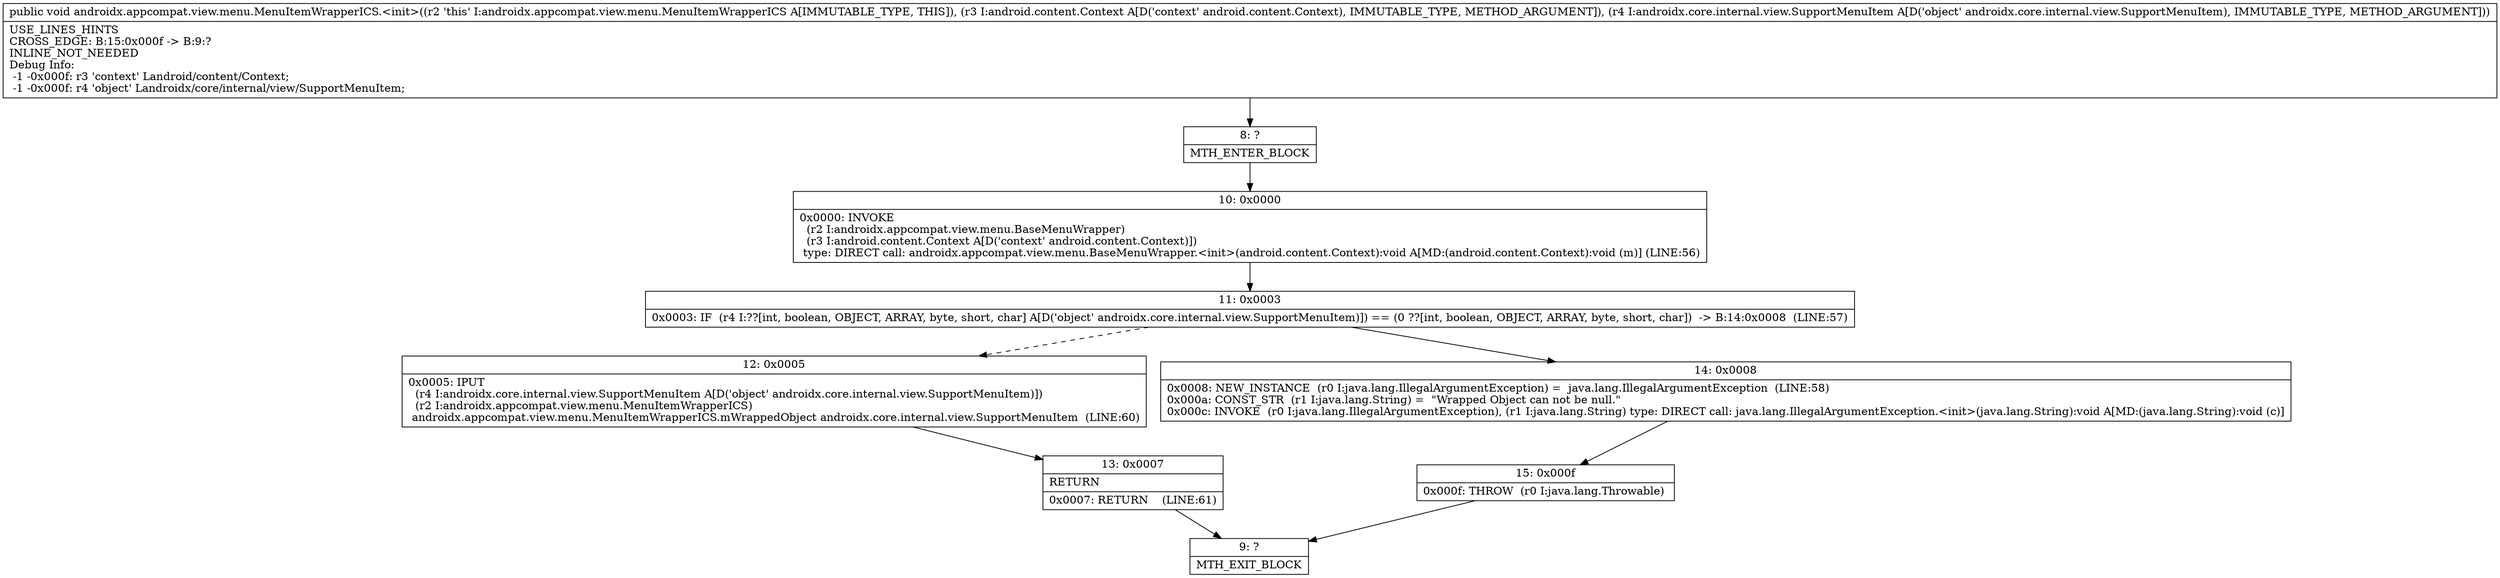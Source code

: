 digraph "CFG forandroidx.appcompat.view.menu.MenuItemWrapperICS.\<init\>(Landroid\/content\/Context;Landroidx\/core\/internal\/view\/SupportMenuItem;)V" {
Node_8 [shape=record,label="{8\:\ ?|MTH_ENTER_BLOCK\l}"];
Node_10 [shape=record,label="{10\:\ 0x0000|0x0000: INVOKE  \l  (r2 I:androidx.appcompat.view.menu.BaseMenuWrapper)\l  (r3 I:android.content.Context A[D('context' android.content.Context)])\l type: DIRECT call: androidx.appcompat.view.menu.BaseMenuWrapper.\<init\>(android.content.Context):void A[MD:(android.content.Context):void (m)] (LINE:56)\l}"];
Node_11 [shape=record,label="{11\:\ 0x0003|0x0003: IF  (r4 I:??[int, boolean, OBJECT, ARRAY, byte, short, char] A[D('object' androidx.core.internal.view.SupportMenuItem)]) == (0 ??[int, boolean, OBJECT, ARRAY, byte, short, char])  \-\> B:14:0x0008  (LINE:57)\l}"];
Node_12 [shape=record,label="{12\:\ 0x0005|0x0005: IPUT  \l  (r4 I:androidx.core.internal.view.SupportMenuItem A[D('object' androidx.core.internal.view.SupportMenuItem)])\l  (r2 I:androidx.appcompat.view.menu.MenuItemWrapperICS)\l androidx.appcompat.view.menu.MenuItemWrapperICS.mWrappedObject androidx.core.internal.view.SupportMenuItem  (LINE:60)\l}"];
Node_13 [shape=record,label="{13\:\ 0x0007|RETURN\l|0x0007: RETURN    (LINE:61)\l}"];
Node_9 [shape=record,label="{9\:\ ?|MTH_EXIT_BLOCK\l}"];
Node_14 [shape=record,label="{14\:\ 0x0008|0x0008: NEW_INSTANCE  (r0 I:java.lang.IllegalArgumentException) =  java.lang.IllegalArgumentException  (LINE:58)\l0x000a: CONST_STR  (r1 I:java.lang.String) =  \"Wrapped Object can not be null.\" \l0x000c: INVOKE  (r0 I:java.lang.IllegalArgumentException), (r1 I:java.lang.String) type: DIRECT call: java.lang.IllegalArgumentException.\<init\>(java.lang.String):void A[MD:(java.lang.String):void (c)]\l}"];
Node_15 [shape=record,label="{15\:\ 0x000f|0x000f: THROW  (r0 I:java.lang.Throwable) \l}"];
MethodNode[shape=record,label="{public void androidx.appcompat.view.menu.MenuItemWrapperICS.\<init\>((r2 'this' I:androidx.appcompat.view.menu.MenuItemWrapperICS A[IMMUTABLE_TYPE, THIS]), (r3 I:android.content.Context A[D('context' android.content.Context), IMMUTABLE_TYPE, METHOD_ARGUMENT]), (r4 I:androidx.core.internal.view.SupportMenuItem A[D('object' androidx.core.internal.view.SupportMenuItem), IMMUTABLE_TYPE, METHOD_ARGUMENT]))  | USE_LINES_HINTS\lCROSS_EDGE: B:15:0x000f \-\> B:9:?\lINLINE_NOT_NEEDED\lDebug Info:\l  \-1 \-0x000f: r3 'context' Landroid\/content\/Context;\l  \-1 \-0x000f: r4 'object' Landroidx\/core\/internal\/view\/SupportMenuItem;\l}"];
MethodNode -> Node_8;Node_8 -> Node_10;
Node_10 -> Node_11;
Node_11 -> Node_12[style=dashed];
Node_11 -> Node_14;
Node_12 -> Node_13;
Node_13 -> Node_9;
Node_14 -> Node_15;
Node_15 -> Node_9;
}

